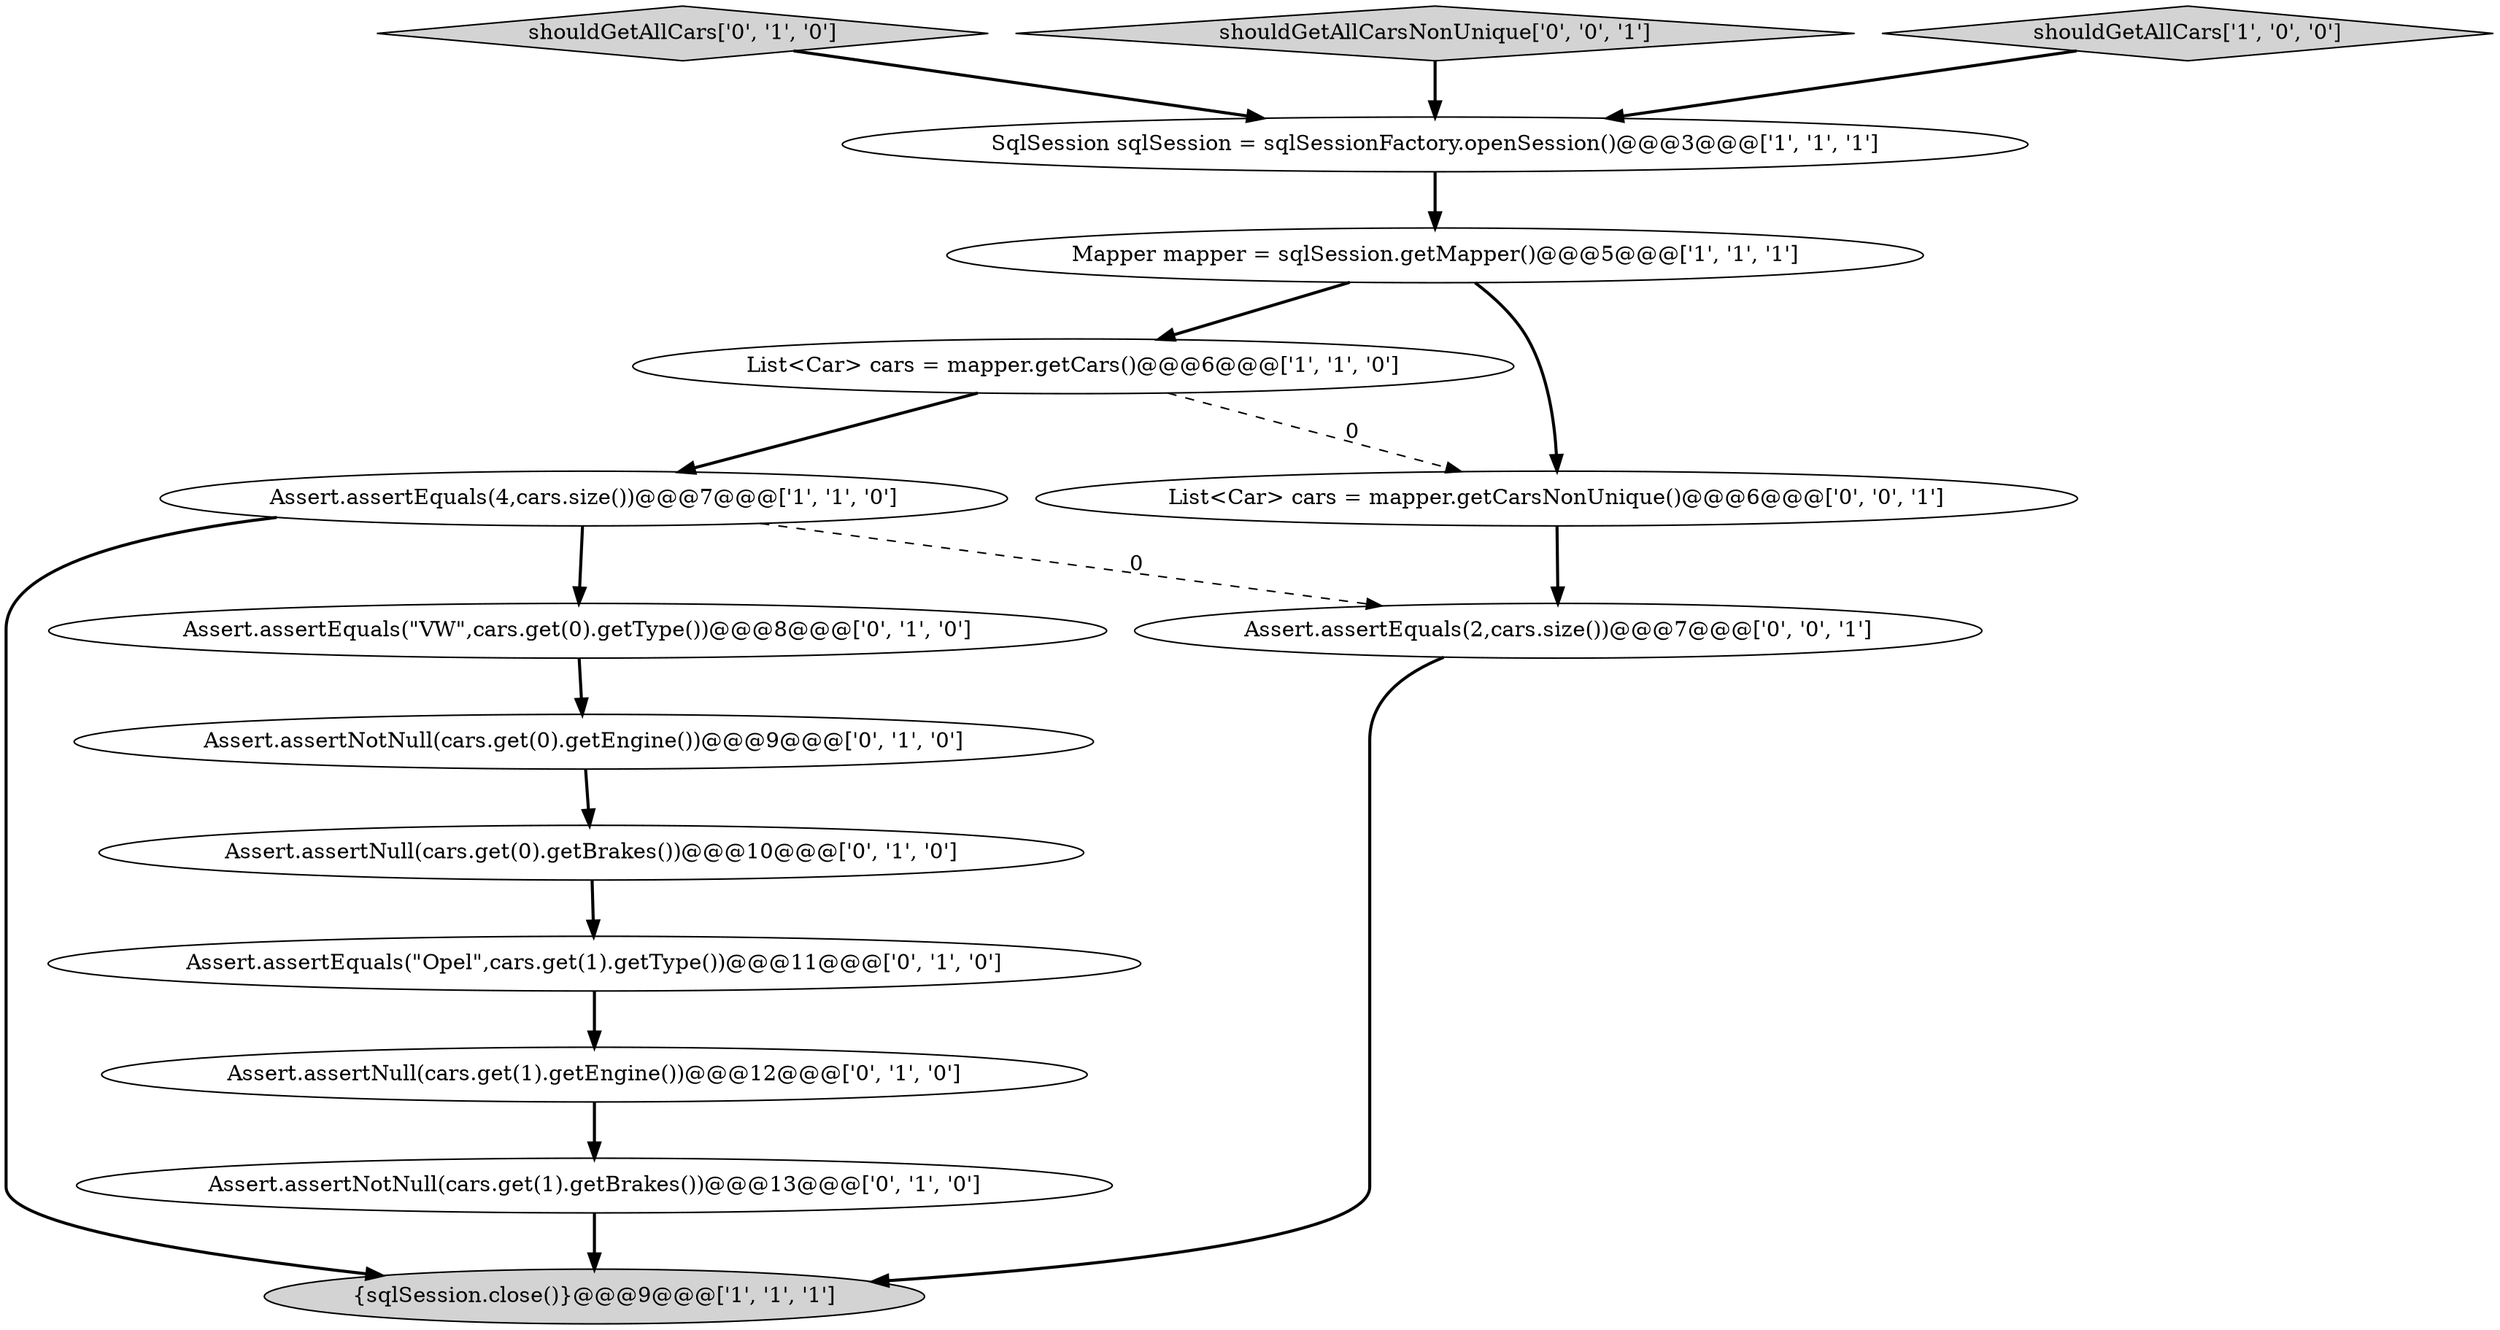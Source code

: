 digraph {
11 [style = filled, label = "Assert.assertNull(cars.get(0).getBrakes())@@@10@@@['0', '1', '0']", fillcolor = white, shape = ellipse image = "AAA1AAABBB2BBB"];
12 [style = filled, label = "Assert.assertNotNull(cars.get(1).getBrakes())@@@13@@@['0', '1', '0']", fillcolor = white, shape = ellipse image = "AAA1AAABBB2BBB"];
8 [style = filled, label = "shouldGetAllCars['0', '1', '0']", fillcolor = lightgray, shape = diamond image = "AAA0AAABBB2BBB"];
1 [style = filled, label = "{sqlSession.close()}@@@9@@@['1', '1', '1']", fillcolor = lightgray, shape = ellipse image = "AAA0AAABBB1BBB"];
6 [style = filled, label = "Assert.assertNull(cars.get(1).getEngine())@@@12@@@['0', '1', '0']", fillcolor = white, shape = ellipse image = "AAA1AAABBB2BBB"];
9 [style = filled, label = "Assert.assertEquals(\"VW\",cars.get(0).getType())@@@8@@@['0', '1', '0']", fillcolor = white, shape = ellipse image = "AAA1AAABBB2BBB"];
14 [style = filled, label = "Assert.assertEquals(2,cars.size())@@@7@@@['0', '0', '1']", fillcolor = white, shape = ellipse image = "AAA0AAABBB3BBB"];
15 [style = filled, label = "shouldGetAllCarsNonUnique['0', '0', '1']", fillcolor = lightgray, shape = diamond image = "AAA0AAABBB3BBB"];
5 [style = filled, label = "List<Car> cars = mapper.getCars()@@@6@@@['1', '1', '0']", fillcolor = white, shape = ellipse image = "AAA0AAABBB1BBB"];
10 [style = filled, label = "Assert.assertNotNull(cars.get(0).getEngine())@@@9@@@['0', '1', '0']", fillcolor = white, shape = ellipse image = "AAA1AAABBB2BBB"];
4 [style = filled, label = "shouldGetAllCars['1', '0', '0']", fillcolor = lightgray, shape = diamond image = "AAA0AAABBB1BBB"];
2 [style = filled, label = "Assert.assertEquals(4,cars.size())@@@7@@@['1', '1', '0']", fillcolor = white, shape = ellipse image = "AAA0AAABBB1BBB"];
7 [style = filled, label = "Assert.assertEquals(\"Opel\",cars.get(1).getType())@@@11@@@['0', '1', '0']", fillcolor = white, shape = ellipse image = "AAA1AAABBB2BBB"];
3 [style = filled, label = "Mapper mapper = sqlSession.getMapper()@@@5@@@['1', '1', '1']", fillcolor = white, shape = ellipse image = "AAA0AAABBB1BBB"];
0 [style = filled, label = "SqlSession sqlSession = sqlSessionFactory.openSession()@@@3@@@['1', '1', '1']", fillcolor = white, shape = ellipse image = "AAA0AAABBB1BBB"];
13 [style = filled, label = "List<Car> cars = mapper.getCarsNonUnique()@@@6@@@['0', '0', '1']", fillcolor = white, shape = ellipse image = "AAA0AAABBB3BBB"];
5->2 [style = bold, label=""];
2->9 [style = bold, label=""];
7->6 [style = bold, label=""];
12->1 [style = bold, label=""];
15->0 [style = bold, label=""];
5->13 [style = dashed, label="0"];
10->11 [style = bold, label=""];
0->3 [style = bold, label=""];
13->14 [style = bold, label=""];
2->14 [style = dashed, label="0"];
2->1 [style = bold, label=""];
3->13 [style = bold, label=""];
8->0 [style = bold, label=""];
3->5 [style = bold, label=""];
4->0 [style = bold, label=""];
6->12 [style = bold, label=""];
9->10 [style = bold, label=""];
11->7 [style = bold, label=""];
14->1 [style = bold, label=""];
}
